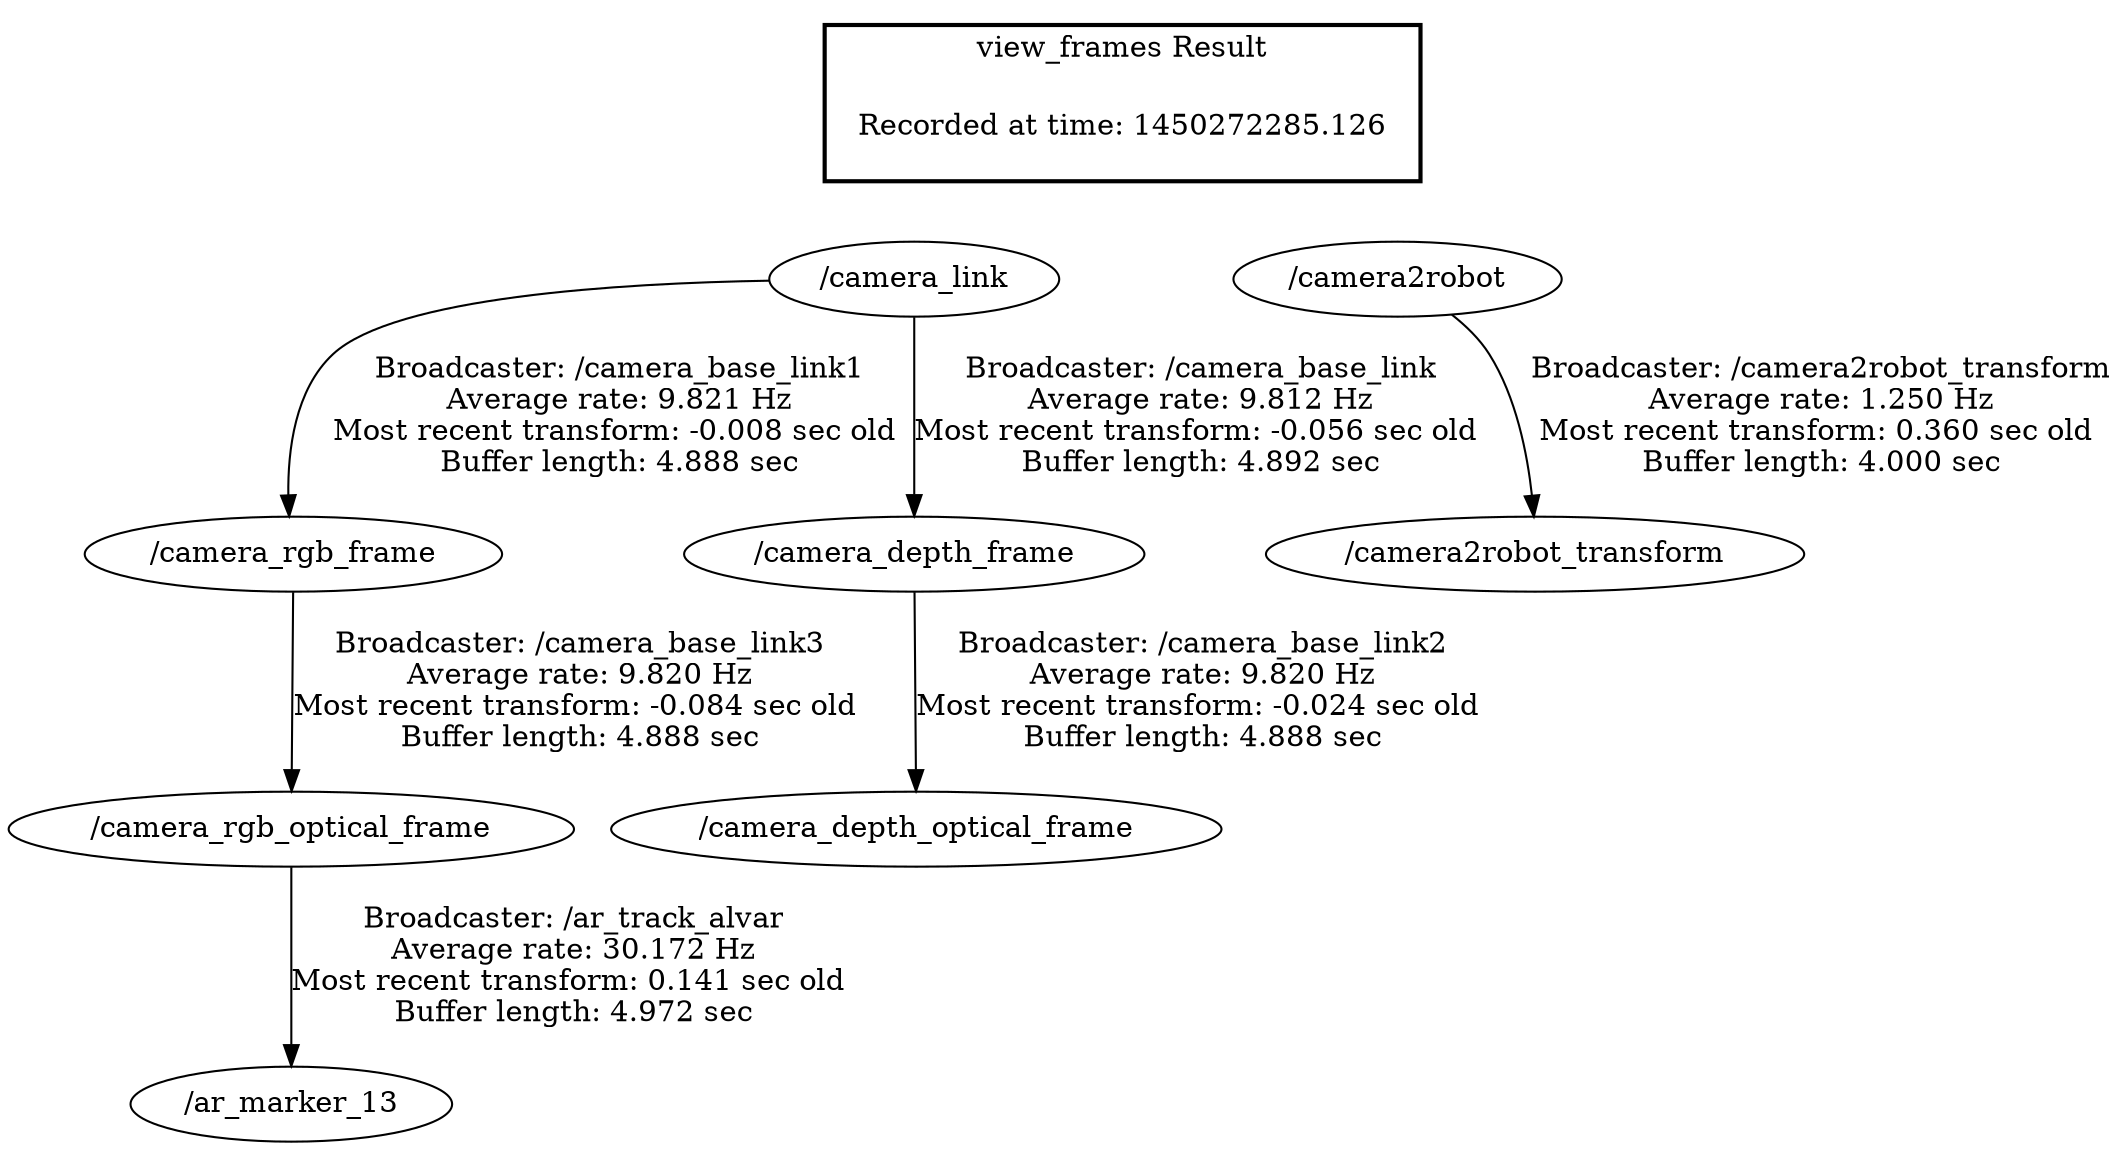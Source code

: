 digraph G {
"/camera_rgb_optical_frame" -> "/ar_marker_13"[label="Broadcaster: /ar_track_alvar\nAverage rate: 30.172 Hz\nMost recent transform: 0.141 sec old \nBuffer length: 4.972 sec\n"];
"/camera_rgb_frame" -> "/camera_rgb_optical_frame"[label="Broadcaster: /camera_base_link3\nAverage rate: 9.820 Hz\nMost recent transform: -0.084 sec old \nBuffer length: 4.888 sec\n"];
"/camera_link" -> "/camera_rgb_frame"[label="Broadcaster: /camera_base_link1\nAverage rate: 9.821 Hz\nMost recent transform: -0.008 sec old \nBuffer length: 4.888 sec\n"];
"/camera_depth_frame" -> "/camera_depth_optical_frame"[label="Broadcaster: /camera_base_link2\nAverage rate: 9.820 Hz\nMost recent transform: -0.024 sec old \nBuffer length: 4.888 sec\n"];
"/camera_link" -> "/camera_depth_frame"[label="Broadcaster: /camera_base_link\nAverage rate: 9.812 Hz\nMost recent transform: -0.056 sec old \nBuffer length: 4.892 sec\n"];
"/camera2robot" -> "/camera2robot_transform"[label="Broadcaster: /camera2robot_transform\nAverage rate: 1.250 Hz\nMost recent transform: 0.360 sec old \nBuffer length: 4.000 sec\n"];
edge [style=invis];
 subgraph cluster_legend { style=bold; color=black; label ="view_frames Result";
"Recorded at time: 1450272285.126"[ shape=plaintext ] ;
 }->"/camera_link";
edge [style=invis];
 subgraph cluster_legend { style=bold; color=black; label ="view_frames Result";
"Recorded at time: 1450272285.126"[ shape=plaintext ] ;
 }->"/camera2robot";
}